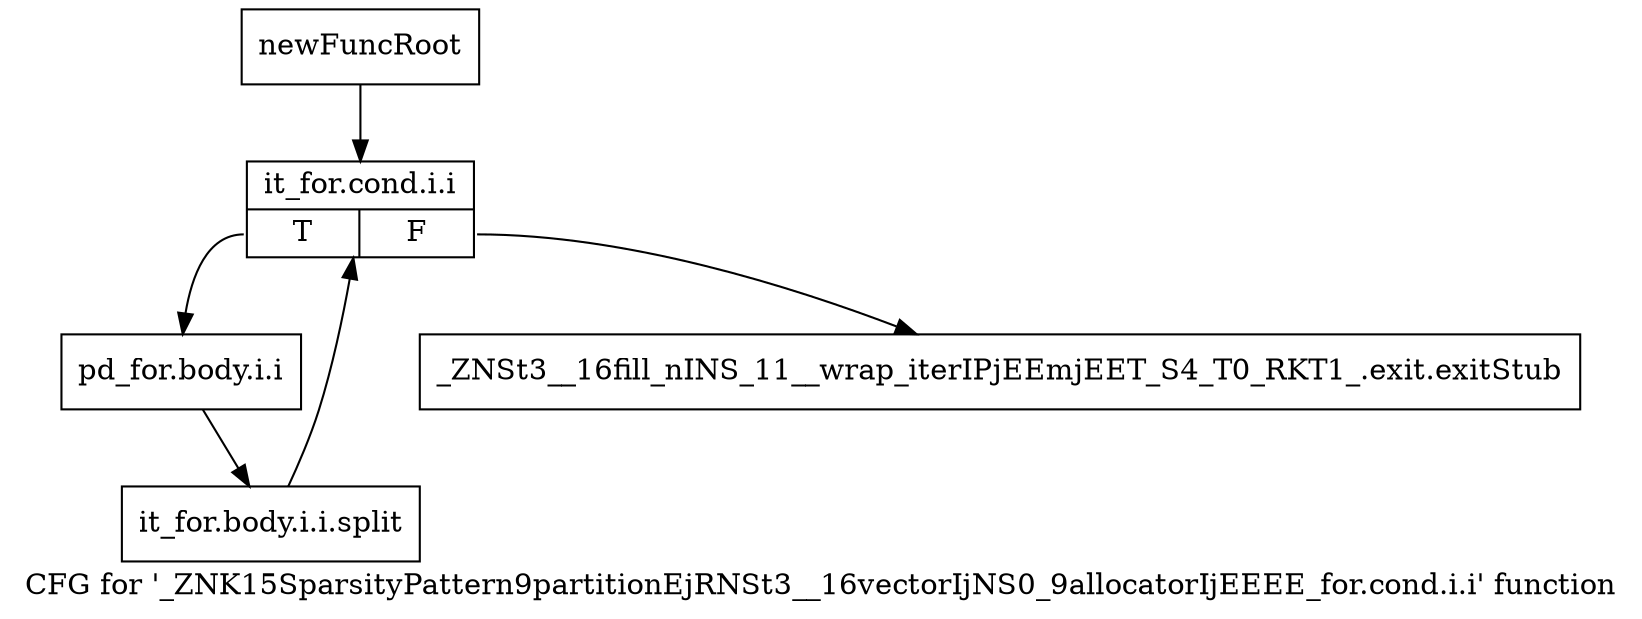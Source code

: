 digraph "CFG for '_ZNK15SparsityPattern9partitionEjRNSt3__16vectorIjNS0_9allocatorIjEEEE_for.cond.i.i' function" {
	label="CFG for '_ZNK15SparsityPattern9partitionEjRNSt3__16vectorIjNS0_9allocatorIjEEEE_for.cond.i.i' function";

	Node0x9742f70 [shape=record,label="{newFuncRoot}"];
	Node0x9742f70 -> Node0x9743010;
	Node0x9742fc0 [shape=record,label="{_ZNSt3__16fill_nINS_11__wrap_iterIPjEEmjEET_S4_T0_RKT1_.exit.exitStub}"];
	Node0x9743010 [shape=record,label="{it_for.cond.i.i|{<s0>T|<s1>F}}"];
	Node0x9743010:s0 -> Node0x9743060;
	Node0x9743010:s1 -> Node0x9742fc0;
	Node0x9743060 [shape=record,label="{pd_for.body.i.i}"];
	Node0x9743060 -> Node0xab15e70;
	Node0xab15e70 [shape=record,label="{it_for.body.i.i.split}"];
	Node0xab15e70 -> Node0x9743010;
}
